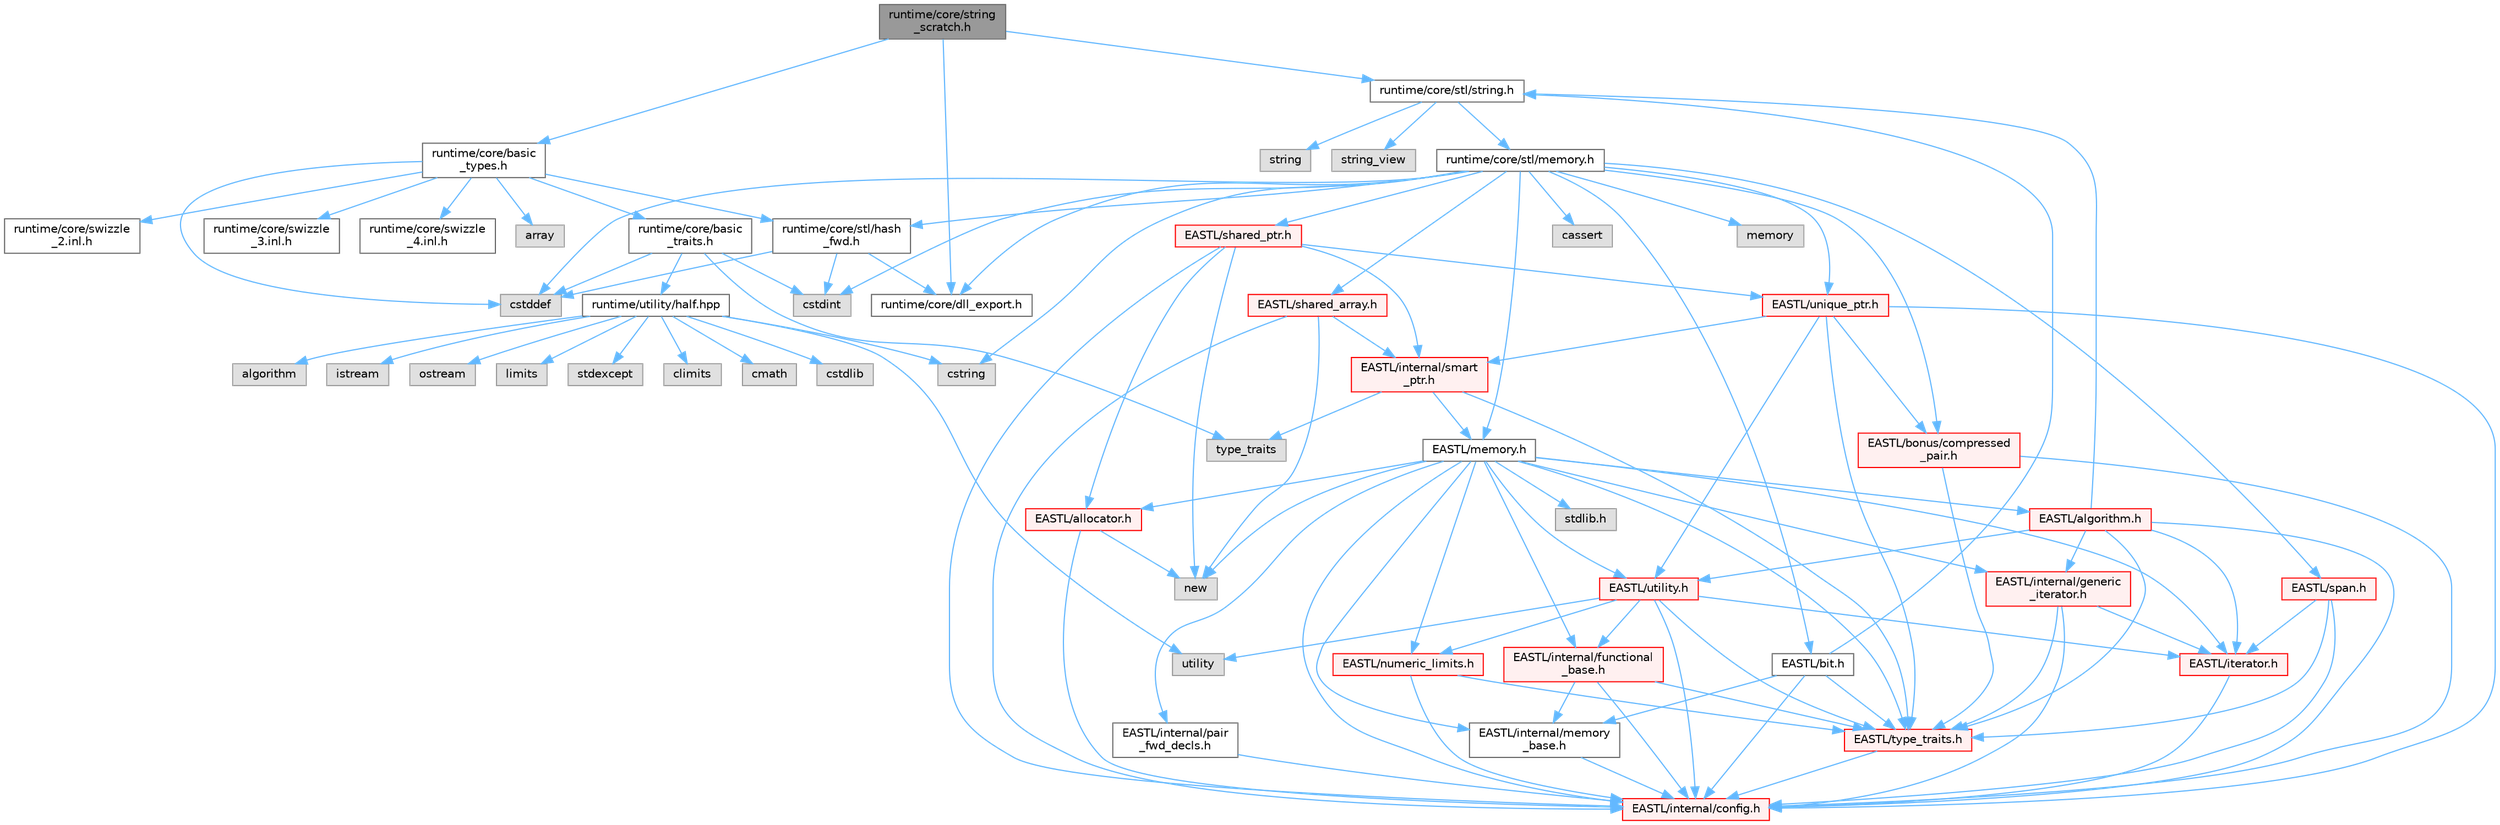 digraph "runtime/core/string_scratch.h"
{
 // LATEX_PDF_SIZE
  bgcolor="transparent";
  edge [fontname=Helvetica,fontsize=10,labelfontname=Helvetica,labelfontsize=10];
  node [fontname=Helvetica,fontsize=10,shape=box,height=0.2,width=0.4];
  Node1 [id="Node000001",label="runtime/core/string\l_scratch.h",height=0.2,width=0.4,color="gray40", fillcolor="grey60", style="filled", fontcolor="black",tooltip=" "];
  Node1 -> Node2 [id="edge1_Node000001_Node000002",color="steelblue1",style="solid",tooltip=" "];
  Node2 [id="Node000002",label="runtime/core/dll_export.h",height=0.2,width=0.4,color="grey40", fillcolor="white", style="filled",URL="$dll__export_8h.html",tooltip=" "];
  Node1 -> Node3 [id="edge2_Node000001_Node000003",color="steelblue1",style="solid",tooltip=" "];
  Node3 [id="Node000003",label="runtime/core/basic\l_types.h",height=0.2,width=0.4,color="grey40", fillcolor="white", style="filled",URL="$basic__types_8h.html",tooltip=" "];
  Node3 -> Node4 [id="edge3_Node000003_Node000004",color="steelblue1",style="solid",tooltip=" "];
  Node4 [id="Node000004",label="cstddef",height=0.2,width=0.4,color="grey60", fillcolor="#E0E0E0", style="filled",tooltip=" "];
  Node3 -> Node5 [id="edge4_Node000003_Node000005",color="steelblue1",style="solid",tooltip=" "];
  Node5 [id="Node000005",label="array",height=0.2,width=0.4,color="grey60", fillcolor="#E0E0E0", style="filled",tooltip=" "];
  Node3 -> Node6 [id="edge5_Node000003_Node000006",color="steelblue1",style="solid",tooltip=" "];
  Node6 [id="Node000006",label="runtime/core/stl/hash\l_fwd.h",height=0.2,width=0.4,color="grey40", fillcolor="white", style="filled",URL="$hash__fwd_8h.html",tooltip=" "];
  Node6 -> Node4 [id="edge6_Node000006_Node000004",color="steelblue1",style="solid",tooltip=" "];
  Node6 -> Node7 [id="edge7_Node000006_Node000007",color="steelblue1",style="solid",tooltip=" "];
  Node7 [id="Node000007",label="cstdint",height=0.2,width=0.4,color="grey60", fillcolor="#E0E0E0", style="filled",tooltip=" "];
  Node6 -> Node2 [id="edge8_Node000006_Node000002",color="steelblue1",style="solid",tooltip=" "];
  Node3 -> Node8 [id="edge9_Node000003_Node000008",color="steelblue1",style="solid",tooltip=" "];
  Node8 [id="Node000008",label="runtime/core/basic\l_traits.h",height=0.2,width=0.4,color="grey40", fillcolor="white", style="filled",URL="$basic__traits_8h.html",tooltip=" "];
  Node8 -> Node7 [id="edge10_Node000008_Node000007",color="steelblue1",style="solid",tooltip=" "];
  Node8 -> Node4 [id="edge11_Node000008_Node000004",color="steelblue1",style="solid",tooltip=" "];
  Node8 -> Node9 [id="edge12_Node000008_Node000009",color="steelblue1",style="solid",tooltip=" "];
  Node9 [id="Node000009",label="type_traits",height=0.2,width=0.4,color="grey60", fillcolor="#E0E0E0", style="filled",tooltip=" "];
  Node8 -> Node10 [id="edge13_Node000008_Node000010",color="steelblue1",style="solid",tooltip=" "];
  Node10 [id="Node000010",label="runtime/utility/half.hpp",height=0.2,width=0.4,color="grey40", fillcolor="white", style="filled",URL="$half_8hpp.html",tooltip=" "];
  Node10 -> Node11 [id="edge14_Node000010_Node000011",color="steelblue1",style="solid",tooltip=" "];
  Node11 [id="Node000011",label="utility",height=0.2,width=0.4,color="grey60", fillcolor="#E0E0E0", style="filled",tooltip=" "];
  Node10 -> Node12 [id="edge15_Node000010_Node000012",color="steelblue1",style="solid",tooltip=" "];
  Node12 [id="Node000012",label="algorithm",height=0.2,width=0.4,color="grey60", fillcolor="#E0E0E0", style="filled",tooltip=" "];
  Node10 -> Node13 [id="edge16_Node000010_Node000013",color="steelblue1",style="solid",tooltip=" "];
  Node13 [id="Node000013",label="istream",height=0.2,width=0.4,color="grey60", fillcolor="#E0E0E0", style="filled",tooltip=" "];
  Node10 -> Node14 [id="edge17_Node000010_Node000014",color="steelblue1",style="solid",tooltip=" "];
  Node14 [id="Node000014",label="ostream",height=0.2,width=0.4,color="grey60", fillcolor="#E0E0E0", style="filled",tooltip=" "];
  Node10 -> Node15 [id="edge18_Node000010_Node000015",color="steelblue1",style="solid",tooltip=" "];
  Node15 [id="Node000015",label="limits",height=0.2,width=0.4,color="grey60", fillcolor="#E0E0E0", style="filled",tooltip=" "];
  Node10 -> Node16 [id="edge19_Node000010_Node000016",color="steelblue1",style="solid",tooltip=" "];
  Node16 [id="Node000016",label="stdexcept",height=0.2,width=0.4,color="grey60", fillcolor="#E0E0E0", style="filled",tooltip=" "];
  Node10 -> Node17 [id="edge20_Node000010_Node000017",color="steelblue1",style="solid",tooltip=" "];
  Node17 [id="Node000017",label="climits",height=0.2,width=0.4,color="grey60", fillcolor="#E0E0E0", style="filled",tooltip=" "];
  Node10 -> Node18 [id="edge21_Node000010_Node000018",color="steelblue1",style="solid",tooltip=" "];
  Node18 [id="Node000018",label="cmath",height=0.2,width=0.4,color="grey60", fillcolor="#E0E0E0", style="filled",tooltip=" "];
  Node10 -> Node19 [id="edge22_Node000010_Node000019",color="steelblue1",style="solid",tooltip=" "];
  Node19 [id="Node000019",label="cstring",height=0.2,width=0.4,color="grey60", fillcolor="#E0E0E0", style="filled",tooltip=" "];
  Node10 -> Node20 [id="edge23_Node000010_Node000020",color="steelblue1",style="solid",tooltip=" "];
  Node20 [id="Node000020",label="cstdlib",height=0.2,width=0.4,color="grey60", fillcolor="#E0E0E0", style="filled",tooltip=" "];
  Node3 -> Node21 [id="edge24_Node000003_Node000021",color="steelblue1",style="solid",tooltip=" "];
  Node21 [id="Node000021",label="runtime/core/swizzle\l_2.inl.h",height=0.2,width=0.4,color="grey40", fillcolor="white", style="filled",URL="$core_2swizzle__2_8inl_8h.html",tooltip=" "];
  Node3 -> Node22 [id="edge25_Node000003_Node000022",color="steelblue1",style="solid",tooltip=" "];
  Node22 [id="Node000022",label="runtime/core/swizzle\l_3.inl.h",height=0.2,width=0.4,color="grey40", fillcolor="white", style="filled",URL="$core_2swizzle__3_8inl_8h.html",tooltip=" "];
  Node3 -> Node23 [id="edge26_Node000003_Node000023",color="steelblue1",style="solid",tooltip=" "];
  Node23 [id="Node000023",label="runtime/core/swizzle\l_4.inl.h",height=0.2,width=0.4,color="grey40", fillcolor="white", style="filled",URL="$core_2swizzle__4_8inl_8h.html",tooltip=" "];
  Node1 -> Node24 [id="edge27_Node000001_Node000024",color="steelblue1",style="solid",tooltip=" "];
  Node24 [id="Node000024",label="runtime/core/stl/string.h",height=0.2,width=0.4,color="grey40", fillcolor="white", style="filled",URL="$string_8h.html",tooltip=" "];
  Node24 -> Node25 [id="edge28_Node000024_Node000025",color="steelblue1",style="solid",tooltip=" "];
  Node25 [id="Node000025",label="string",height=0.2,width=0.4,color="grey60", fillcolor="#E0E0E0", style="filled",tooltip=" "];
  Node24 -> Node26 [id="edge29_Node000024_Node000026",color="steelblue1",style="solid",tooltip=" "];
  Node26 [id="Node000026",label="string_view",height=0.2,width=0.4,color="grey60", fillcolor="#E0E0E0", style="filled",tooltip=" "];
  Node24 -> Node27 [id="edge30_Node000024_Node000027",color="steelblue1",style="solid",tooltip=" "];
  Node27 [id="Node000027",label="runtime/core/stl/memory.h",height=0.2,width=0.4,color="grey40", fillcolor="white", style="filled",URL="$core_2stl_2memory_8h.html",tooltip=" "];
  Node27 -> Node4 [id="edge31_Node000027_Node000004",color="steelblue1",style="solid",tooltip=" "];
  Node27 -> Node7 [id="edge32_Node000027_Node000007",color="steelblue1",style="solid",tooltip=" "];
  Node27 -> Node28 [id="edge33_Node000027_Node000028",color="steelblue1",style="solid",tooltip=" "];
  Node28 [id="Node000028",label="cassert",height=0.2,width=0.4,color="grey60", fillcolor="#E0E0E0", style="filled",tooltip=" "];
  Node27 -> Node29 [id="edge34_Node000027_Node000029",color="steelblue1",style="solid",tooltip=" "];
  Node29 [id="Node000029",label="memory",height=0.2,width=0.4,color="grey60", fillcolor="#E0E0E0", style="filled",tooltip=" "];
  Node27 -> Node19 [id="edge35_Node000027_Node000019",color="steelblue1",style="solid",tooltip=" "];
  Node27 -> Node30 [id="edge36_Node000027_Node000030",color="steelblue1",style="solid",tooltip=" "];
  Node30 [id="Node000030",label="EASTL/bit.h",height=0.2,width=0.4,color="grey40", fillcolor="white", style="filled",URL="$bit_8h.html",tooltip=" "];
  Node30 -> Node31 [id="edge37_Node000030_Node000031",color="steelblue1",style="solid",tooltip=" "];
  Node31 [id="Node000031",label="EASTL/internal/config.h",height=0.2,width=0.4,color="red", fillcolor="#FFF0F0", style="filled",URL="$config_8h.html",tooltip=" "];
  Node30 -> Node40 [id="edge38_Node000030_Node000040",color="steelblue1",style="solid",tooltip=" "];
  Node40 [id="Node000040",label="EASTL/internal/memory\l_base.h",height=0.2,width=0.4,color="grey40", fillcolor="white", style="filled",URL="$memory__base_8h.html",tooltip=" "];
  Node40 -> Node31 [id="edge39_Node000040_Node000031",color="steelblue1",style="solid",tooltip=" "];
  Node30 -> Node41 [id="edge40_Node000030_Node000041",color="steelblue1",style="solid",tooltip=" "];
  Node41 [id="Node000041",label="EASTL/type_traits.h",height=0.2,width=0.4,color="red", fillcolor="#FFF0F0", style="filled",URL="$_e_a_s_t_l_2include_2_e_a_s_t_l_2type__traits_8h.html",tooltip=" "];
  Node41 -> Node31 [id="edge41_Node000041_Node000031",color="steelblue1",style="solid",tooltip=" "];
  Node30 -> Node24 [id="edge42_Node000030_Node000024",color="steelblue1",style="solid",tooltip=" "];
  Node27 -> Node51 [id="edge43_Node000027_Node000051",color="steelblue1",style="solid",tooltip=" "];
  Node51 [id="Node000051",label="EASTL/memory.h",height=0.2,width=0.4,color="grey40", fillcolor="white", style="filled",URL="$_e_a_s_t_l_2include_2_e_a_s_t_l_2memory_8h.html",tooltip=" "];
  Node51 -> Node31 [id="edge44_Node000051_Node000031",color="steelblue1",style="solid",tooltip=" "];
  Node51 -> Node40 [id="edge45_Node000051_Node000040",color="steelblue1",style="solid",tooltip=" "];
  Node51 -> Node52 [id="edge46_Node000051_Node000052",color="steelblue1",style="solid",tooltip=" "];
  Node52 [id="Node000052",label="EASTL/internal/generic\l_iterator.h",height=0.2,width=0.4,color="red", fillcolor="#FFF0F0", style="filled",URL="$generic__iterator_8h.html",tooltip=" "];
  Node52 -> Node31 [id="edge47_Node000052_Node000031",color="steelblue1",style="solid",tooltip=" "];
  Node52 -> Node53 [id="edge48_Node000052_Node000053",color="steelblue1",style="solid",tooltip=" "];
  Node53 [id="Node000053",label="EASTL/iterator.h",height=0.2,width=0.4,color="red", fillcolor="#FFF0F0", style="filled",URL="$_e_a_s_t_l_2include_2_e_a_s_t_l_2iterator_8h.html",tooltip=" "];
  Node53 -> Node31 [id="edge49_Node000053_Node000031",color="steelblue1",style="solid",tooltip=" "];
  Node52 -> Node41 [id="edge50_Node000052_Node000041",color="steelblue1",style="solid",tooltip=" "];
  Node51 -> Node56 [id="edge51_Node000051_Node000056",color="steelblue1",style="solid",tooltip=" "];
  Node56 [id="Node000056",label="EASTL/internal/pair\l_fwd_decls.h",height=0.2,width=0.4,color="grey40", fillcolor="white", style="filled",URL="$pair__fwd__decls_8h.html",tooltip=" "];
  Node56 -> Node31 [id="edge52_Node000056_Node000031",color="steelblue1",style="solid",tooltip=" "];
  Node51 -> Node57 [id="edge53_Node000051_Node000057",color="steelblue1",style="solid",tooltip=" "];
  Node57 [id="Node000057",label="EASTL/internal/functional\l_base.h",height=0.2,width=0.4,color="red", fillcolor="#FFF0F0", style="filled",URL="$functional__base_8h.html",tooltip=" "];
  Node57 -> Node31 [id="edge54_Node000057_Node000031",color="steelblue1",style="solid",tooltip=" "];
  Node57 -> Node40 [id="edge55_Node000057_Node000040",color="steelblue1",style="solid",tooltip=" "];
  Node57 -> Node41 [id="edge56_Node000057_Node000041",color="steelblue1",style="solid",tooltip=" "];
  Node51 -> Node58 [id="edge57_Node000051_Node000058",color="steelblue1",style="solid",tooltip=" "];
  Node58 [id="Node000058",label="EASTL/algorithm.h",height=0.2,width=0.4,color="red", fillcolor="#FFF0F0", style="filled",URL="$_e_a_s_t_l_2include_2_e_a_s_t_l_2algorithm_8h.html",tooltip=" "];
  Node58 -> Node31 [id="edge58_Node000058_Node000031",color="steelblue1",style="solid",tooltip=" "];
  Node58 -> Node41 [id="edge59_Node000058_Node000041",color="steelblue1",style="solid",tooltip=" "];
  Node58 -> Node53 [id="edge60_Node000058_Node000053",color="steelblue1",style="solid",tooltip=" "];
  Node58 -> Node68 [id="edge61_Node000058_Node000068",color="steelblue1",style="solid",tooltip=" "];
  Node68 [id="Node000068",label="EASTL/utility.h",height=0.2,width=0.4,color="red", fillcolor="#FFF0F0", style="filled",URL="$_e_a_s_t_l_2include_2_e_a_s_t_l_2utility_8h.html",tooltip=" "];
  Node68 -> Node31 [id="edge62_Node000068_Node000031",color="steelblue1",style="solid",tooltip=" "];
  Node68 -> Node41 [id="edge63_Node000068_Node000041",color="steelblue1",style="solid",tooltip=" "];
  Node68 -> Node53 [id="edge64_Node000068_Node000053",color="steelblue1",style="solid",tooltip=" "];
  Node68 -> Node69 [id="edge65_Node000068_Node000069",color="steelblue1",style="solid",tooltip=" "];
  Node69 [id="Node000069",label="EASTL/numeric_limits.h",height=0.2,width=0.4,color="red", fillcolor="#FFF0F0", style="filled",URL="$numeric__limits_8h.html",tooltip=" "];
  Node69 -> Node31 [id="edge66_Node000069_Node000031",color="steelblue1",style="solid",tooltip=" "];
  Node69 -> Node41 [id="edge67_Node000069_Node000041",color="steelblue1",style="solid",tooltip=" "];
  Node68 -> Node57 [id="edge68_Node000068_Node000057",color="steelblue1",style="solid",tooltip=" "];
  Node68 -> Node11 [id="edge69_Node000068_Node000011",color="steelblue1",style="solid",tooltip=" "];
  Node58 -> Node52 [id="edge70_Node000058_Node000052",color="steelblue1",style="solid",tooltip=" "];
  Node58 -> Node24 [id="edge71_Node000058_Node000024",color="steelblue1",style="solid",tooltip=" "];
  Node51 -> Node41 [id="edge72_Node000051_Node000041",color="steelblue1",style="solid",tooltip=" "];
  Node51 -> Node65 [id="edge73_Node000051_Node000065",color="steelblue1",style="solid",tooltip=" "];
  Node65 [id="Node000065",label="EASTL/allocator.h",height=0.2,width=0.4,color="red", fillcolor="#FFF0F0", style="filled",URL="$allocator_8h.html",tooltip=" "];
  Node65 -> Node31 [id="edge74_Node000065_Node000031",color="steelblue1",style="solid",tooltip=" "];
  Node65 -> Node66 [id="edge75_Node000065_Node000066",color="steelblue1",style="solid",tooltip=" "];
  Node66 [id="Node000066",label="new",height=0.2,width=0.4,color="grey60", fillcolor="#E0E0E0", style="filled",tooltip=" "];
  Node51 -> Node53 [id="edge76_Node000051_Node000053",color="steelblue1",style="solid",tooltip=" "];
  Node51 -> Node68 [id="edge77_Node000051_Node000068",color="steelblue1",style="solid",tooltip=" "];
  Node51 -> Node69 [id="edge78_Node000051_Node000069",color="steelblue1",style="solid",tooltip=" "];
  Node51 -> Node77 [id="edge79_Node000051_Node000077",color="steelblue1",style="solid",tooltip=" "];
  Node77 [id="Node000077",label="stdlib.h",height=0.2,width=0.4,color="grey60", fillcolor="#E0E0E0", style="filled",tooltip=" "];
  Node51 -> Node66 [id="edge80_Node000051_Node000066",color="steelblue1",style="solid",tooltip=" "];
  Node27 -> Node78 [id="edge81_Node000027_Node000078",color="steelblue1",style="solid",tooltip=" "];
  Node78 [id="Node000078",label="EASTL/shared_array.h",height=0.2,width=0.4,color="red", fillcolor="#FFF0F0", style="filled",URL="$shared__array_8h.html",tooltip=" "];
  Node78 -> Node31 [id="edge82_Node000078_Node000031",color="steelblue1",style="solid",tooltip=" "];
  Node78 -> Node79 [id="edge83_Node000078_Node000079",color="steelblue1",style="solid",tooltip=" "];
  Node79 [id="Node000079",label="EASTL/internal/smart\l_ptr.h",height=0.2,width=0.4,color="red", fillcolor="#FFF0F0", style="filled",URL="$smart__ptr_8h.html",tooltip=" "];
  Node79 -> Node9 [id="edge84_Node000079_Node000009",color="steelblue1",style="solid",tooltip=" "];
  Node79 -> Node51 [id="edge85_Node000079_Node000051",color="steelblue1",style="solid",tooltip=" "];
  Node79 -> Node41 [id="edge86_Node000079_Node000041",color="steelblue1",style="solid",tooltip=" "];
  Node78 -> Node66 [id="edge87_Node000078_Node000066",color="steelblue1",style="solid",tooltip=" "];
  Node27 -> Node80 [id="edge88_Node000027_Node000080",color="steelblue1",style="solid",tooltip=" "];
  Node80 [id="Node000080",label="EASTL/unique_ptr.h",height=0.2,width=0.4,color="red", fillcolor="#FFF0F0", style="filled",URL="$unique__ptr_8h.html",tooltip=" "];
  Node80 -> Node81 [id="edge89_Node000080_Node000081",color="steelblue1",style="solid",tooltip=" "];
  Node81 [id="Node000081",label="EASTL/bonus/compressed\l_pair.h",height=0.2,width=0.4,color="red", fillcolor="#FFF0F0", style="filled",URL="$compressed__pair_8h.html",tooltip=" "];
  Node81 -> Node31 [id="edge90_Node000081_Node000031",color="steelblue1",style="solid",tooltip=" "];
  Node81 -> Node41 [id="edge91_Node000081_Node000041",color="steelblue1",style="solid",tooltip=" "];
  Node80 -> Node31 [id="edge92_Node000080_Node000031",color="steelblue1",style="solid",tooltip=" "];
  Node80 -> Node79 [id="edge93_Node000080_Node000079",color="steelblue1",style="solid",tooltip=" "];
  Node80 -> Node41 [id="edge94_Node000080_Node000041",color="steelblue1",style="solid",tooltip=" "];
  Node80 -> Node68 [id="edge95_Node000080_Node000068",color="steelblue1",style="solid",tooltip=" "];
  Node27 -> Node83 [id="edge96_Node000027_Node000083",color="steelblue1",style="solid",tooltip=" "];
  Node83 [id="Node000083",label="EASTL/shared_ptr.h",height=0.2,width=0.4,color="red", fillcolor="#FFF0F0", style="filled",URL="$shared__ptr_8h.html",tooltip=" "];
  Node83 -> Node31 [id="edge97_Node000083_Node000031",color="steelblue1",style="solid",tooltip=" "];
  Node83 -> Node79 [id="edge98_Node000083_Node000079",color="steelblue1",style="solid",tooltip=" "];
  Node83 -> Node80 [id="edge99_Node000083_Node000080",color="steelblue1",style="solid",tooltip=" "];
  Node83 -> Node65 [id="edge100_Node000083_Node000065",color="steelblue1",style="solid",tooltip=" "];
  Node83 -> Node66 [id="edge101_Node000083_Node000066",color="steelblue1",style="solid",tooltip=" "];
  Node27 -> Node163 [id="edge102_Node000027_Node000163",color="steelblue1",style="solid",tooltip=" "];
  Node163 [id="Node000163",label="EASTL/span.h",height=0.2,width=0.4,color="red", fillcolor="#FFF0F0", style="filled",URL="$span_8h.html",tooltip=" "];
  Node163 -> Node31 [id="edge103_Node000163_Node000031",color="steelblue1",style="solid",tooltip=" "];
  Node163 -> Node41 [id="edge104_Node000163_Node000041",color="steelblue1",style="solid",tooltip=" "];
  Node163 -> Node53 [id="edge105_Node000163_Node000053",color="steelblue1",style="solid",tooltip=" "];
  Node27 -> Node81 [id="edge106_Node000027_Node000081",color="steelblue1",style="solid",tooltip=" "];
  Node27 -> Node2 [id="edge107_Node000027_Node000002",color="steelblue1",style="solid",tooltip=" "];
  Node27 -> Node6 [id="edge108_Node000027_Node000006",color="steelblue1",style="solid",tooltip=" "];
}
